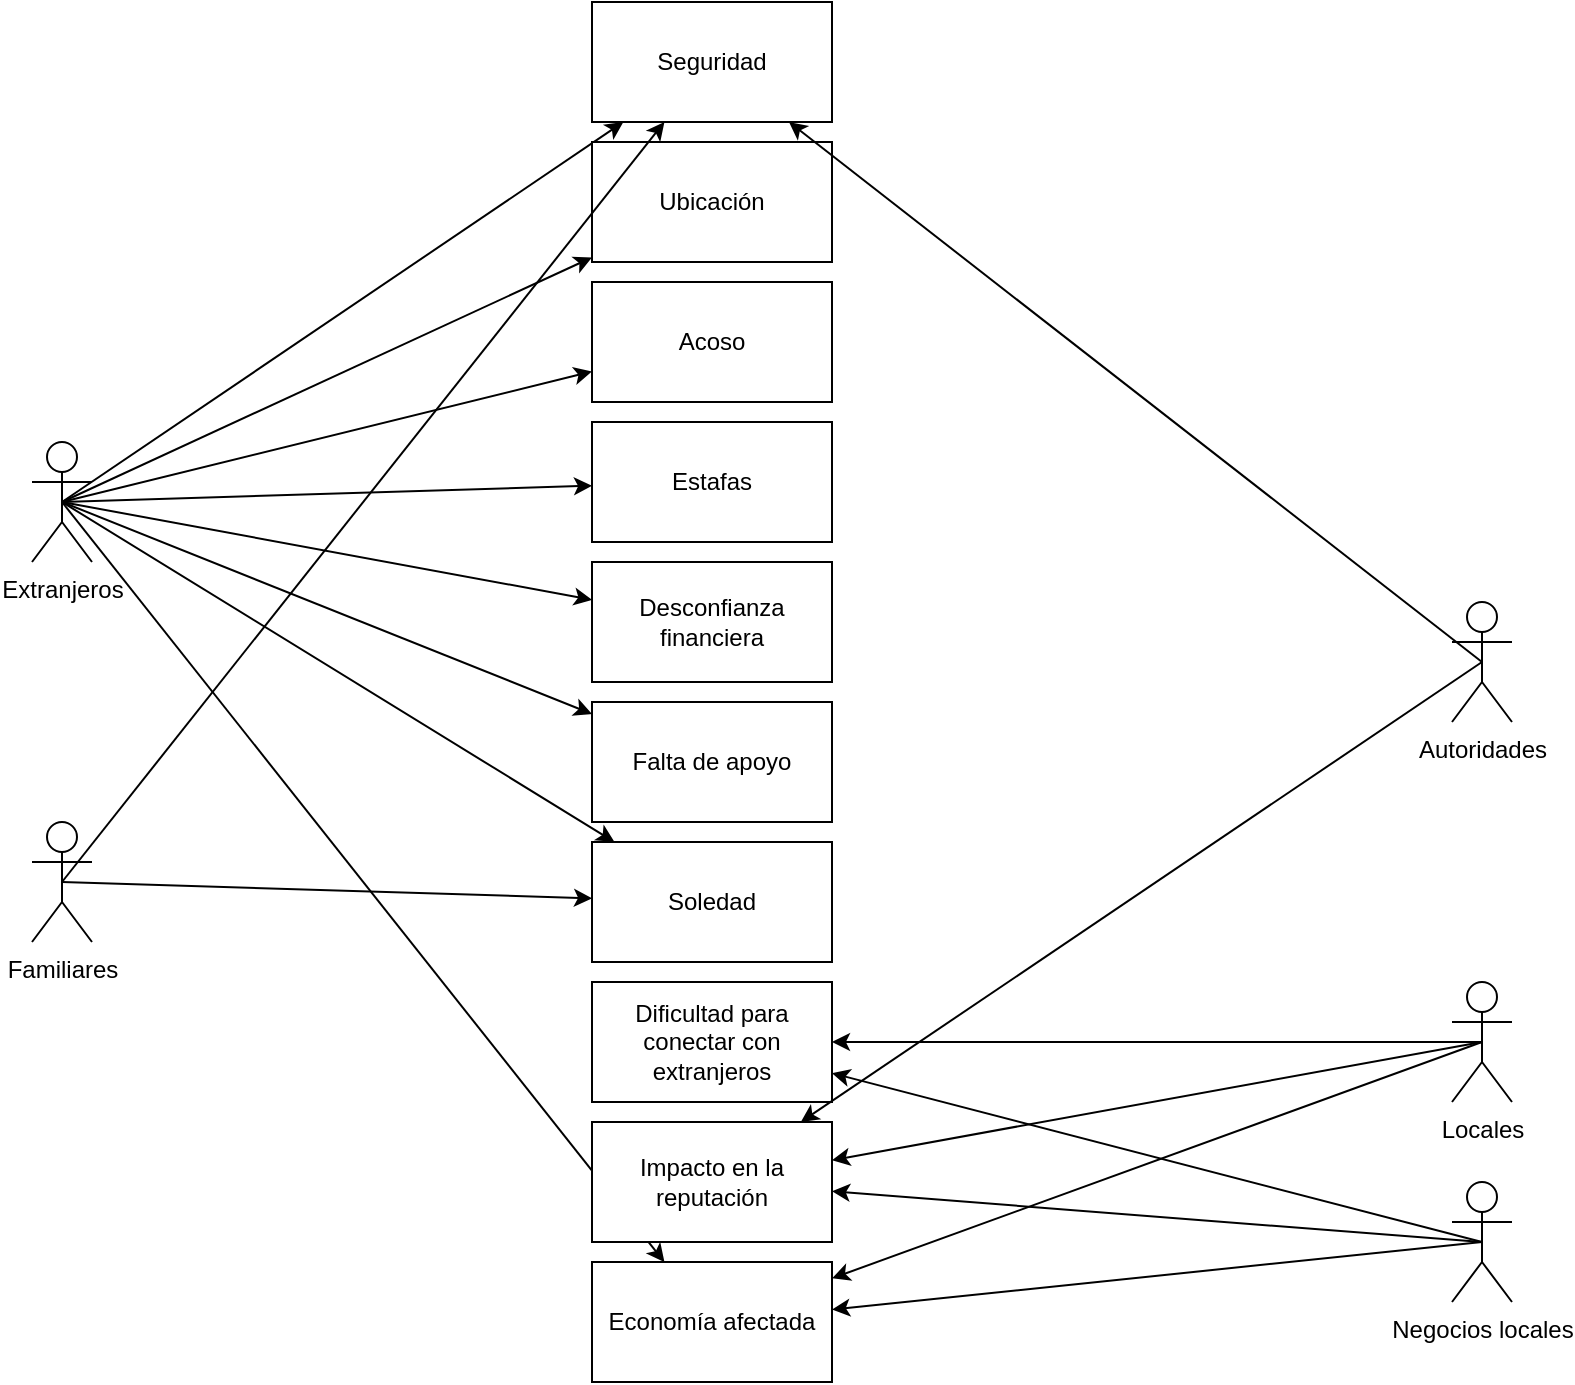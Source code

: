 <mxfile>
    <diagram id="XvJcBzBXgMjFPxvvveQM" name="Page-1">
        <mxGraphModel dx="1612" dy="783" grid="1" gridSize="10" guides="1" tooltips="1" connect="1" arrows="1" fold="1" page="1" pageScale="1" pageWidth="850" pageHeight="1100" math="0" shadow="0">
            <root>
                <mxCell id="0"/>
                <mxCell id="1" parent="0"/>
                <mxCell id="38" style="edgeStyle=none;html=1;exitX=0.5;exitY=0.5;exitDx=0;exitDy=0;exitPerimeter=0;" edge="1" parent="1" source="20" target="22">
                    <mxGeometry relative="1" as="geometry"/>
                </mxCell>
                <mxCell id="39" style="edgeStyle=none;html=1;exitX=0.5;exitY=0.5;exitDx=0;exitDy=0;exitPerimeter=0;" edge="1" parent="1" source="20" target="23">
                    <mxGeometry relative="1" as="geometry"/>
                </mxCell>
                <mxCell id="40" style="edgeStyle=none;html=1;exitX=0.5;exitY=0.5;exitDx=0;exitDy=0;exitPerimeter=0;" edge="1" parent="1" source="20" target="24">
                    <mxGeometry relative="1" as="geometry"/>
                </mxCell>
                <mxCell id="41" style="edgeStyle=none;html=1;exitX=0.5;exitY=0.5;exitDx=0;exitDy=0;exitPerimeter=0;" edge="1" parent="1" source="20" target="25">
                    <mxGeometry relative="1" as="geometry"/>
                </mxCell>
                <mxCell id="42" style="edgeStyle=none;html=1;exitX=0.5;exitY=0.5;exitDx=0;exitDy=0;exitPerimeter=0;" edge="1" parent="1" source="20" target="26">
                    <mxGeometry relative="1" as="geometry"/>
                </mxCell>
                <mxCell id="43" style="edgeStyle=none;html=1;exitX=0.5;exitY=0.5;exitDx=0;exitDy=0;exitPerimeter=0;" edge="1" parent="1" source="20" target="27">
                    <mxGeometry relative="1" as="geometry"/>
                </mxCell>
                <mxCell id="44" style="edgeStyle=none;html=1;exitX=0.5;exitY=0.5;exitDx=0;exitDy=0;exitPerimeter=0;" edge="1" parent="1" source="20" target="28">
                    <mxGeometry relative="1" as="geometry"/>
                </mxCell>
                <mxCell id="45" style="edgeStyle=none;html=1;exitX=0.5;exitY=0.5;exitDx=0;exitDy=0;exitPerimeter=0;" edge="1" parent="1" source="20" target="32">
                    <mxGeometry relative="1" as="geometry"/>
                </mxCell>
                <mxCell id="20" value="Extranjeros" style="shape=umlActor;verticalLabelPosition=bottom;verticalAlign=top;html=1;outlineConnect=0;" vertex="1" parent="1">
                    <mxGeometry x="20" y="500" width="30" height="60" as="geometry"/>
                </mxCell>
                <mxCell id="22" value="Seguridad" style="rounded=0;whiteSpace=wrap;html=1;" vertex="1" parent="1">
                    <mxGeometry x="300" y="280" width="120" height="60" as="geometry"/>
                </mxCell>
                <mxCell id="23" value="Ubicación" style="rounded=0;whiteSpace=wrap;html=1;" vertex="1" parent="1">
                    <mxGeometry x="300" y="350" width="120" height="60" as="geometry"/>
                </mxCell>
                <mxCell id="24" value="Acoso" style="rounded=0;whiteSpace=wrap;html=1;" vertex="1" parent="1">
                    <mxGeometry x="300" y="420" width="120" height="60" as="geometry"/>
                </mxCell>
                <mxCell id="25" value="Estafas" style="rounded=0;whiteSpace=wrap;html=1;" vertex="1" parent="1">
                    <mxGeometry x="300" y="490" width="120" height="60" as="geometry"/>
                </mxCell>
                <mxCell id="26" value="Desconfianza financiera" style="rounded=0;whiteSpace=wrap;html=1;" vertex="1" parent="1">
                    <mxGeometry x="300" y="560" width="120" height="60" as="geometry"/>
                </mxCell>
                <mxCell id="27" value="Falta de apoyo" style="rounded=0;whiteSpace=wrap;html=1;" vertex="1" parent="1">
                    <mxGeometry x="300" y="630" width="120" height="60" as="geometry"/>
                </mxCell>
                <mxCell id="28" value="Soledad" style="rounded=0;whiteSpace=wrap;html=1;" vertex="1" parent="1">
                    <mxGeometry x="300" y="700" width="120" height="60" as="geometry"/>
                </mxCell>
                <mxCell id="35" style="edgeStyle=none;html=1;exitX=0.5;exitY=0.5;exitDx=0;exitDy=0;exitPerimeter=0;" edge="1" parent="1" source="29" target="30">
                    <mxGeometry relative="1" as="geometry"/>
                </mxCell>
                <mxCell id="36" style="edgeStyle=none;html=1;exitX=0.5;exitY=0.5;exitDx=0;exitDy=0;exitPerimeter=0;" edge="1" parent="1" source="29" target="31">
                    <mxGeometry relative="1" as="geometry"/>
                </mxCell>
                <mxCell id="37" style="edgeStyle=none;html=1;exitX=0.5;exitY=0.5;exitDx=0;exitDy=0;exitPerimeter=0;" edge="1" parent="1" source="29" target="32">
                    <mxGeometry relative="1" as="geometry"/>
                </mxCell>
                <mxCell id="29" value="Locales" style="shape=umlActor;verticalLabelPosition=bottom;verticalAlign=top;html=1;outlineConnect=0;" vertex="1" parent="1">
                    <mxGeometry x="730" y="770" width="30" height="60" as="geometry"/>
                </mxCell>
                <mxCell id="30" value="Dificultad para conectar con extranjeros" style="rounded=0;whiteSpace=wrap;html=1;" vertex="1" parent="1">
                    <mxGeometry x="300" y="770" width="120" height="60" as="geometry"/>
                </mxCell>
                <mxCell id="31" value="Impacto en la reputación" style="rounded=0;whiteSpace=wrap;html=1;" vertex="1" parent="1">
                    <mxGeometry x="300" y="840" width="120" height="60" as="geometry"/>
                </mxCell>
                <mxCell id="32" value="Economía afectada" style="rounded=0;whiteSpace=wrap;html=1;" vertex="1" parent="1">
                    <mxGeometry x="300" y="910" width="120" height="60" as="geometry"/>
                </mxCell>
                <mxCell id="47" style="edgeStyle=none;html=1;exitX=0.5;exitY=0.5;exitDx=0;exitDy=0;exitPerimeter=0;" edge="1" parent="1" source="46" target="22">
                    <mxGeometry relative="1" as="geometry"/>
                </mxCell>
                <mxCell id="48" style="edgeStyle=none;html=1;exitX=0.5;exitY=0.5;exitDx=0;exitDy=0;exitPerimeter=0;" edge="1" parent="1" source="46" target="31">
                    <mxGeometry relative="1" as="geometry"/>
                </mxCell>
                <mxCell id="46" value="Autoridades" style="shape=umlActor;verticalLabelPosition=bottom;verticalAlign=top;html=1;outlineConnect=0;" vertex="1" parent="1">
                    <mxGeometry x="730" y="580" width="30" height="60" as="geometry"/>
                </mxCell>
                <mxCell id="50" style="edgeStyle=none;html=1;exitX=0.5;exitY=0.5;exitDx=0;exitDy=0;exitPerimeter=0;" edge="1" parent="1" source="49" target="31">
                    <mxGeometry relative="1" as="geometry"/>
                </mxCell>
                <mxCell id="51" style="edgeStyle=none;html=1;exitX=0.5;exitY=0.5;exitDx=0;exitDy=0;exitPerimeter=0;" edge="1" parent="1" source="49" target="32">
                    <mxGeometry relative="1" as="geometry"/>
                </mxCell>
                <mxCell id="52" style="edgeStyle=none;html=1;exitX=0.5;exitY=0.5;exitDx=0;exitDy=0;exitPerimeter=0;" edge="1" parent="1" source="49" target="30">
                    <mxGeometry relative="1" as="geometry"/>
                </mxCell>
                <mxCell id="49" value="Negocios locales" style="shape=umlActor;verticalLabelPosition=bottom;verticalAlign=top;html=1;outlineConnect=0;" vertex="1" parent="1">
                    <mxGeometry x="730" y="870" width="30" height="60" as="geometry"/>
                </mxCell>
                <mxCell id="54" style="edgeStyle=none;html=1;exitX=0.5;exitY=0.5;exitDx=0;exitDy=0;exitPerimeter=0;" edge="1" parent="1" source="53" target="22">
                    <mxGeometry relative="1" as="geometry"/>
                </mxCell>
                <mxCell id="55" style="edgeStyle=none;html=1;exitX=0.5;exitY=0.5;exitDx=0;exitDy=0;exitPerimeter=0;" edge="1" parent="1" source="53" target="28">
                    <mxGeometry relative="1" as="geometry"/>
                </mxCell>
                <mxCell id="53" value="Familiares" style="shape=umlActor;verticalLabelPosition=bottom;verticalAlign=top;html=1;outlineConnect=0;" vertex="1" parent="1">
                    <mxGeometry x="20" y="690" width="30" height="60" as="geometry"/>
                </mxCell>
            </root>
        </mxGraphModel>
    </diagram>
</mxfile>
